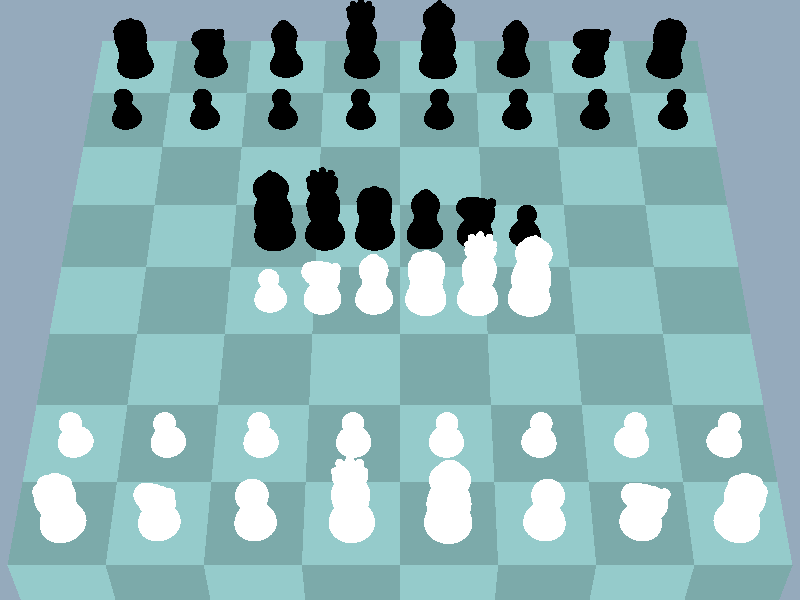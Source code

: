 //------------------------------------------------------------------------------
// pieces.pov - Development of the pieces for SilChess
// Copyright (C) 2001, 2008 Oliver Hamann.
//------------------------------------------------------------------------------

#include "colors.inc"


camera {
	location <0, 1400, -1200>
	right <4/3, 0, 0>
	up <0, 1, 0>
	sky <0, 1, 0>
	direction <0, 0, 2.6>
	look_at <0, 0,-50>
}

/*
camera {
	location <0, 200, -1500>
	right <4/3, 0, 0>
	up <0, 1, 0>
	sky <0, 1, 0>
	direction <0, 0, 5.6>
	look_at <0, 60, 0>
}
*/

background { color <0.3,0.4,0.5> }

light_source { <-1000, 1400,  -500> colour White }

intersection {
	plane {  y, 0 }
	plane {  x, 400 }
	plane { -x, 400 }
	plane {  z, 400 }
	plane { -z, 400 }
	pigment {
		checker colour <0.2,0.4,0.4> colour <0.3,0.6,0.6>
		scale 100
	}
	finish {
		ambient 0.3
		diffuse 0.2
		reflection 0.5
	}
}


#declare Pawn = union {
	sphere { < 0, 0, 0>, 19 }
	sphere { < 0,16, 0>, 12 }
	sphere { < 0,37, 0>, 12 }
}

#declare Knight = union {
	sphere { <  0,  0,  0>, 22 }
	sphere { <  3, 25,  0>, 16 }
	sphere { <  6, 45,  0>, 18 }
	sphere { < -2, 43,  0>, 16 }
	sphere { <-10, 40,  0>, 14 }
	sphere { <-16, 37,  0>, 12 }
	sphere { < 14, 60,-10>,  6 }
	sphere { < 14, 60, 10>,  6 }
	rotate 45*y
}

#declare Bishop = union {
	sphere { < 0, 0, 0>, 22 }
	sphere { < 0,21, 0>, 15 }
	sphere { < 0,37, 0>, 14 }
	sphere { < 0,53, 0>, 17 }
	sphere { < 0,68, 0>,  9 }
}

#declare Rook = union {
	sphere { <  0,  0,  0>, 24 }
	sphere { <  0, 17,  0>, 20 }
	sphere { <  0, 35,  0>, 19 }
	sphere { <  0, 50,  0>, 21 }
	sphere { < 11, 60,  0>, 10 }
	sphere { <  8, 60,  8>, 10 }
	sphere { <  0, 60, 11>, 10 }
	sphere { < -8, 60,  8>, 10 }
	sphere { <-11, 60,  0>, 10 }
	sphere { < -8, 60, -8>, 10 }
	sphere { <  0, 60,-11>, 10 }
	sphere { <  8, 60, -8>, 10 }
}

#declare Queen = union {
	sphere { <  0,  0,  0>, 24 }
	sphere { <  0, 13,  0>, 18 }
	sphere { <  0, 37,  0>, 17 }
	sphere { <  0, 45,  0>, 19 }
	sphere { <  0, 54,  0>, 20 }
	sphere { <  0, 75,  0>, 12 }
	sphere { <  0, 84,  0>, 16 }
	sphere { <  6, 88,  0>, 12 }
	sphere { <  4, 88,  4>, 12 }
	sphere { <  0, 88,  6>, 12 }
	sphere { < -4, 88,  4>, 12 }
	sphere { < -6, 88,  0>, 12 }
	sphere { < -4, 88, -4>, 12 }
	sphere { <  0, 88, -6>, 12 }
	sphere { <  4, 88, -4>, 12 }
	sphere { < 14, 97,  0>, 4.5}
	sphere { < 10, 97, 10>, 4.5}
	sphere { <  0, 97, 14>, 4.5}
	sphere { <-10, 97, 10>, 4.5}
	sphere { <-14, 97,  0>, 4.5}
	sphere { <-10, 97,-10>, 4.5}
	sphere { <  0, 97,-14>, 4.5}
	sphere { < 10, 97,-10>, 4.5}
}

#declare King = union {
	sphere { <  0,  0,  0>, 25 }
	sphere { <  0, 25,  0>, 18 }
	sphere { <  0, 37,  0>, 23 }
	sphere { <  0, 44,  0>, 22 }
	sphere { <  0, 51,  0>, 20 }
	sphere { <  0, 71,  0>, 15 }
	sphere { <  5, 82,  0>, 16 }
	sphere { <  0, 82,  5>, 16 }
	sphere { < -5, 82,  0>, 16 }
	sphere { <  0, 82, -5>, 16 }
	sphere { <  0, 97,  0>,  4 }
	sphere { <  5,102,  0>,  4 }
	sphere { <  0,102,  0>,  4 }
	sphere { < -5,102,  0>,  4 }
	sphere { <  0,107,  0>,  4 }
}

#declare TBlack = texture {
	pigment { color Black }
	finish {
		ambient 0.4
		diffuse 0.6
		reflection 0.4
		phong 0.005
		phong_size 0.1
	}
}

#declare TWhite = texture {
	pigment { color White }
	finish {
		ambient 0.4
		diffuse 0.6
		reflection 0.4
		phong 0.005
		phong_size 0.1
	}
}

object { Pawn   texture { TWhite } translate <-150, 0,-50> }
object { Knight texture { TWhite } translate < -90, 0,-50> }
object { Bishop texture { TWhite } translate < -30, 0,-50> }
object { Rook   texture { TWhite } translate <  30, 0,-50> }
object { Queen  texture { TWhite } translate <  90, 0,-50> }
object { King   texture { TWhite } translate < 150, 0,-50> }

object { King   texture { TBlack } translate <-150, 0, 50> }
object { Queen  texture { TBlack } translate < -90, 0, 50> }
object { Rook   texture { TBlack } translate < -30, 0, 50> }
object { Bishop texture { TBlack } translate <  30, 0, 50> }
object { Knight texture { TBlack } translate <  90, 0, 50> }
object { Pawn   texture { TBlack } translate < 150, 0, 50> }

object { Rook   texture { TWhite } translate <-350, 0,-350> }
object { Knight texture { TWhite } translate <-250, 0,-350> }
object { Bishop texture { TWhite } translate <-150, 0,-350> }
object { Queen  texture { TWhite } translate < -50, 0,-350> }
object { King   texture { TWhite } translate <  50, 0,-350> }
object { Bishop texture { TWhite } translate < 150, 0,-350> }
object { Knight texture { TWhite } translate < 250, 0,-350> }
object { Rook   texture { TWhite } translate < 350, 0,-350> }
object { Pawn   texture { TWhite } translate <-350, 0,-250> }
object { Pawn   texture { TWhite } translate <-250, 0,-250> }
object { Pawn   texture { TWhite } translate <-150, 0,-250> }
object { Pawn   texture { TWhite } translate < -50, 0,-250> }
object { Pawn   texture { TWhite } translate <  50, 0,-250> }
object { Pawn   texture { TWhite } translate < 150, 0,-250> }
object { Pawn   texture { TWhite } translate < 250, 0,-250> }
object { Pawn   texture { TWhite } translate < 350, 0,-250> }
object { Rook   texture { TBlack } translate <-350, 0, 350> }
object { Knight texture { TBlack } translate <-250, 0, 350> }
object { Bishop texture { TBlack } translate <-150, 0, 350> }
object { Queen  texture { TBlack } translate < -50, 0, 350> }
object { King   texture { TBlack } translate <  50, 0, 350> }
object { Bishop texture { TBlack } translate < 150, 0, 350> }
object { Knight texture { TBlack } translate < 250, 0, 350> }
object { Rook   texture { TBlack } translate < 350, 0, 350> }
object { Pawn   texture { TBlack } translate <-350, 0, 250> }
object { Pawn   texture { TBlack } translate <-250, 0, 250> }
object { Pawn   texture { TBlack } translate <-150, 0, 250> }
object { Pawn   texture { TBlack } translate < -50, 0, 250> }
object { Pawn   texture { TBlack } translate <  50, 0, 250> }
object { Pawn   texture { TBlack } translate < 150, 0, 250> }
object { Pawn   texture { TBlack } translate < 250, 0, 250> }
object { Pawn   texture { TBlack } translate < 350, 0, 250> }
